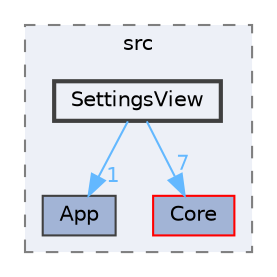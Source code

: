 digraph "app/src/SettingsView"
{
 // LATEX_PDF_SIZE
  bgcolor="transparent";
  edge [fontname=Helvetica,fontsize=10,labelfontname=Helvetica,labelfontsize=10];
  node [fontname=Helvetica,fontsize=10,shape=box,height=0.2,width=0.4];
  compound=true
  subgraph clusterdir_a8f641299cfea9f7461c2df1141b7786 {
    graph [ bgcolor="#edf0f7", pencolor="grey50", label="src", fontname=Helvetica,fontsize=10 style="filled,dashed", URL="dir_a8f641299cfea9f7461c2df1141b7786.html",tooltip=""]
  dir_9f8538b32eef7ac20f30bcc386c92158 [label="App", fillcolor="#a2b4d6", color="grey25", style="filled", URL="dir_9f8538b32eef7ac20f30bcc386c92158.html",tooltip=""];
  dir_f7d4be874a03ffe36f67d0add008229d [label="Core", fillcolor="#a2b4d6", color="red", style="filled", URL="dir_f7d4be874a03ffe36f67d0add008229d.html",tooltip=""];
  dir_852900bb1030b93bbf4dc07d26d577e4 [label="SettingsView", fillcolor="#edf0f7", color="grey25", style="filled,bold", URL="dir_852900bb1030b93bbf4dc07d26d577e4.html",tooltip=""];
  }
  dir_852900bb1030b93bbf4dc07d26d577e4->dir_9f8538b32eef7ac20f30bcc386c92158 [headlabel="1", labeldistance=1.5 headhref="dir_000017_000001.html" href="dir_000017_000001.html" color="steelblue1" fontcolor="steelblue1"];
  dir_852900bb1030b93bbf4dc07d26d577e4->dir_f7d4be874a03ffe36f67d0add008229d [headlabel="7", labeldistance=1.5 headhref="dir_000017_000007.html" href="dir_000017_000007.html" color="steelblue1" fontcolor="steelblue1"];
}
